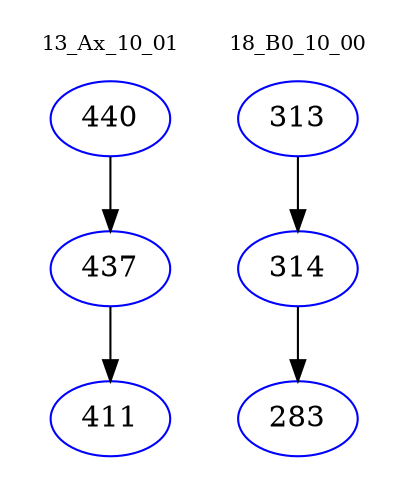 digraph{
subgraph cluster_0 {
color = white
label = "13_Ax_10_01";
fontsize=10;
T0_440 [label="440", color="blue"]
T0_440 -> T0_437 [color="black"]
T0_437 [label="437", color="blue"]
T0_437 -> T0_411 [color="black"]
T0_411 [label="411", color="blue"]
}
subgraph cluster_1 {
color = white
label = "18_B0_10_00";
fontsize=10;
T1_313 [label="313", color="blue"]
T1_313 -> T1_314 [color="black"]
T1_314 [label="314", color="blue"]
T1_314 -> T1_283 [color="black"]
T1_283 [label="283", color="blue"]
}
}

